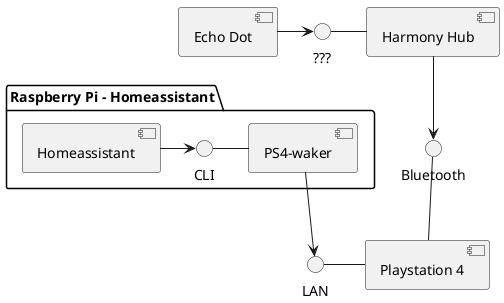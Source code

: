 @startuml Aufbau
skinparam componentStyle uml2
skinparam monochrome true

interface "LAN" as lanPs4
interface "Bluetooth" as btPs4
interface "???" as harmonyIn

[Echo Dot] -> harmonyIn

package "Raspberry Pi - Homeassistant" {
  interface "CLI" as cliPs4W
  [Homeassistant] -> cliPs4W
  cliPs4W - [PS4-waker]
}

lanPs4  - [Playstation 4]
btPs4 -- [Playstation 4]
[PS4-waker] --> lanPs4

harmonyIn - [Harmony Hub]
[Harmony Hub] --> btPs4

@enduml
